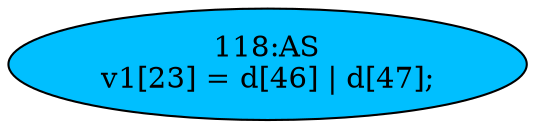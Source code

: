 strict digraph "" {
	node [label="\N"];
	"118:AS"	 [ast="<pyverilog.vparser.ast.Assign object at 0x7fee2312a210>",
		def_var="['v1']",
		fillcolor=deepskyblue,
		label="118:AS
v1[23] = d[46] | d[47];",
		statements="[]",
		style=filled,
		typ=Assign,
		use_var="['d', 'd']"];
}
